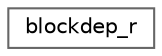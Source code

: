 digraph "Graphical Class Hierarchy"
{
 // LATEX_PDF_SIZE
  bgcolor="transparent";
  edge [fontname=Helvetica,fontsize=10,labelfontname=Helvetica,labelfontsize=10];
  node [fontname=Helvetica,fontsize=10,shape=box,height=0.2,width=0.4];
  rankdir="LR";
  Node0 [id="Node000000",label="blockdep_r",height=0.2,width=0.4,color="grey40", fillcolor="white", style="filled",URL="$structblockdep__r.html",tooltip=" "];
}

